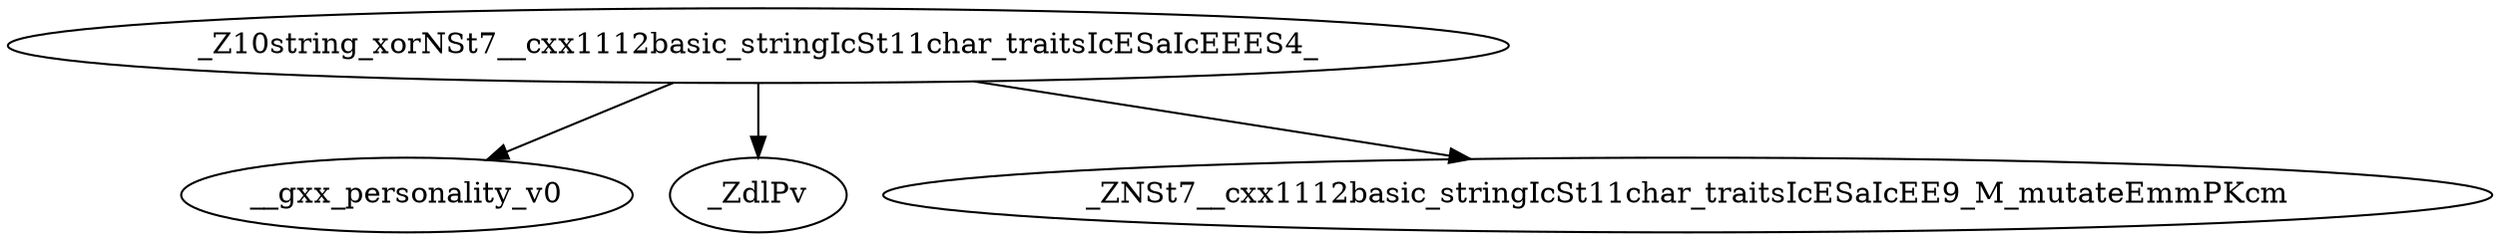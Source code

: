 digraph CallGraph {
_Z10string_xorNSt7__cxx1112basic_stringIcSt11char_traitsIcESaIcEEES4_ [label="_Z10string_xorNSt7__cxx1112basic_stringIcSt11char_traitsIcESaIcEEES4_"];
__gxx_personality_v0 [label="__gxx_personality_v0"];
_ZdlPv [label="_ZdlPv"];
_ZNSt7__cxx1112basic_stringIcSt11char_traitsIcESaIcEE9_M_mutateEmmPKcm [label="_ZNSt7__cxx1112basic_stringIcSt11char_traitsIcESaIcEE9_M_mutateEmmPKcm"];

_Z10string_xorNSt7__cxx1112basic_stringIcSt11char_traitsIcESaIcEEES4_ -> __gxx_personality_v0;
_Z10string_xorNSt7__cxx1112basic_stringIcSt11char_traitsIcESaIcEEES4_ -> _ZdlPv;
_Z10string_xorNSt7__cxx1112basic_stringIcSt11char_traitsIcESaIcEEES4_ -> _ZNSt7__cxx1112basic_stringIcSt11char_traitsIcESaIcEE9_M_mutateEmmPKcm;
}